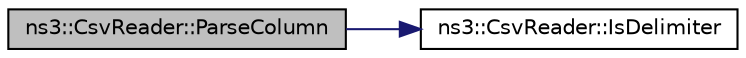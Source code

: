 digraph "ns3::CsvReader::ParseColumn"
{
 // LATEX_PDF_SIZE
  edge [fontname="Helvetica",fontsize="10",labelfontname="Helvetica",labelfontsize="10"];
  node [fontname="Helvetica",fontsize="10",shape=record];
  rankdir="LR";
  Node1 [label="ns3::CsvReader::ParseColumn",height=0.2,width=0.4,color="black", fillcolor="grey75", style="filled", fontcolor="black",tooltip="Extracts the data for one column in a csv row."];
  Node1 -> Node2 [color="midnightblue",fontsize="10",style="solid",fontname="Helvetica"];
  Node2 [label="ns3::CsvReader::IsDelimiter",height=0.2,width=0.4,color="black", fillcolor="white", style="filled",URL="$classns3_1_1_csv_reader.html#a51920b92e5f7c0b0ca1d72f7664ae53d",tooltip="Returns true if the supplied character matches the delimiter."];
}
